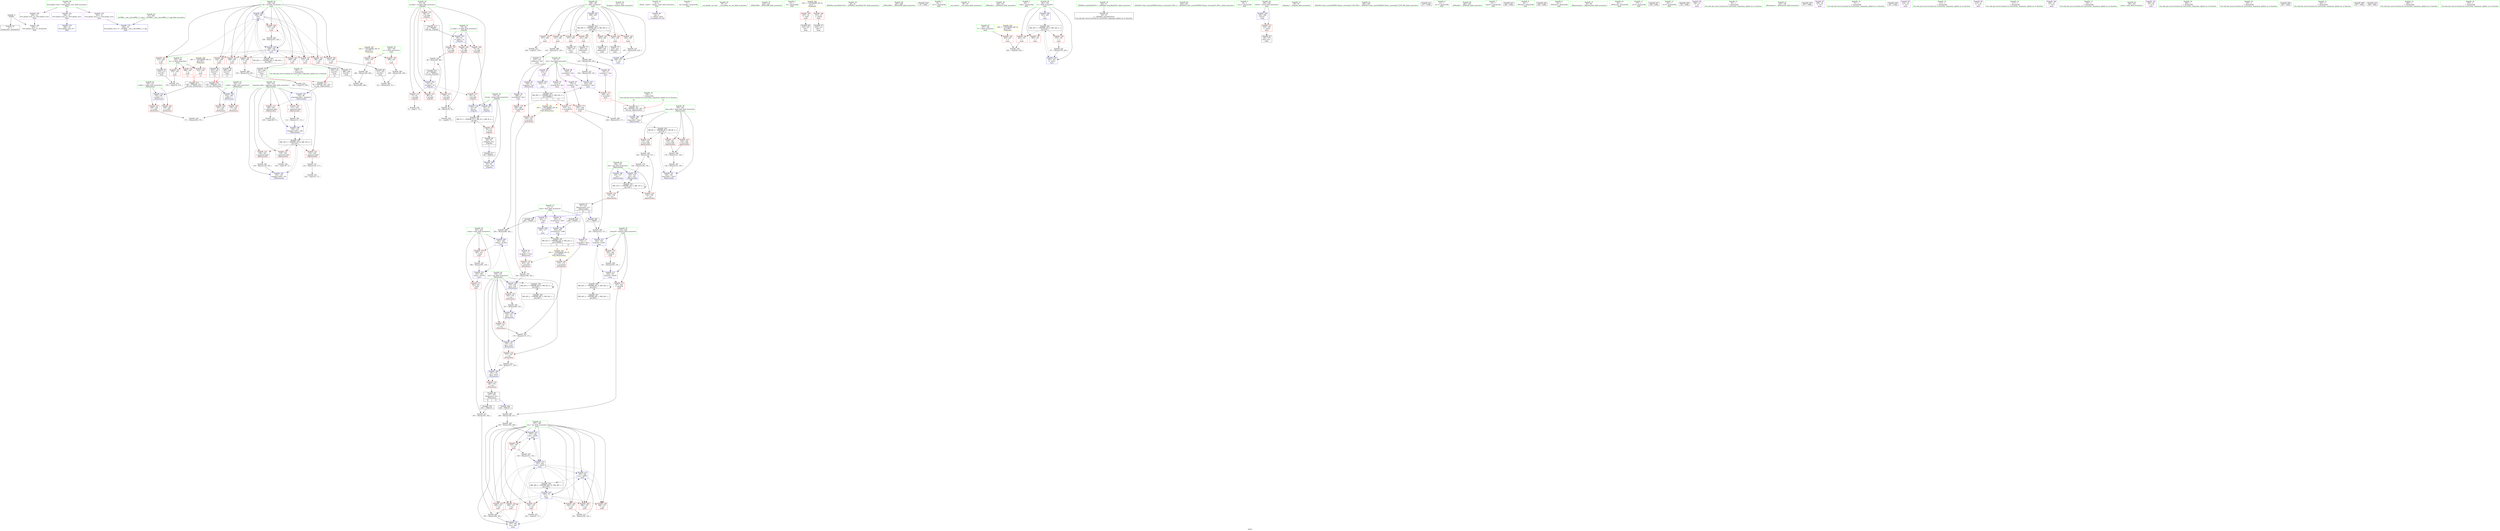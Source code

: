 digraph "SVFG" {
	label="SVFG";

	Node0x564708b3e660 [shape=record,color=grey,label="{NodeID: 0\nNullPtr}"];
	Node0x564708b3e660 -> Node0x564708b61e60[style=solid];
	Node0x564708b3e660 -> Node0x564708b68e10[style=solid];
	Node0x564708b63a60 [shape=record,color=blue,label="{NodeID: 194\n152\<--149\nr.addr\<--r\n_Z6choosexx\n}"];
	Node0x564708b63a60 -> Node0x564708b66370[style=dashed];
	Node0x564708b63a60 -> Node0x564708b66440[style=dashed];
	Node0x564708b60c80 [shape=record,color=red,label="{NodeID: 111\n71\<--67\n\<--n2.addr\n_Z3gcdxx\n}"];
	Node0x564708b60c80 -> Node0x564708b74800[style=solid];
	Node0x564708b5edd0 [shape=record,color=green,label="{NodeID: 28\n31\<--35\nllvm.global_ctors\<--llvm.global_ctors_field_insensitive\nGlob }"];
	Node0x564708b5edd0 -> Node0x564708b604a0[style=solid];
	Node0x564708b5edd0 -> Node0x564708b605a0[style=solid];
	Node0x564708b5edd0 -> Node0x564708b606a0[style=solid];
	Node0x564708b72280 [shape=record,color=grey,label="{NodeID: 305\n312 = Binary(309, 311, )\n}"];
	Node0x564708b66c60 [shape=record,color=red,label="{NodeID: 139\n227\<--189\n\<--i\nmain\n}"];
	Node0x564708b66c60 -> Node0x564708b74980[style=solid];
	Node0x564708b61660 [shape=record,color=green,label="{NodeID: 56\n211\<--212\nfreopen\<--freopen_field_insensitive\n}"];
	Node0x564708b9c270 [shape=record,color=black,label="{NodeID: 416\n149 = PHI(300, 325, )\n1st arg _Z6choosexx }"];
	Node0x564708b9c270 -> Node0x564708b63a60[style=solid];
	Node0x564708b74c80 [shape=record,color=grey,label="{NodeID: 333\n276 = cmp(274, 275, )\n}"];
	Node0x564708b68320 [shape=record,color=red,label="{NodeID: 167\n315\<--199\n\<--i16\nmain\n}"];
	Node0x564708b68320 -> Node0x564708b62c90[style=solid];
	Node0x564708b62f00 [shape=record,color=purple,label="{NodeID: 84\n42\<--4\n\<--_ZStL8__ioinit\n__cxx_global_var_init\n}"];
	Node0x564708b3e980 [shape=record,color=green,label="{NodeID: 1\n7\<--1\n__dso_handle\<--dummyObj\nGlob }"];
	Node0x564708b63b30 [shape=record,color=blue,label="{NodeID: 195\n154\<--164\nans\<--mul\n_Z6choosexx\n}"];
	Node0x564708b63b30 -> Node0x564708b66510[style=dashed];
	Node0x564708b63b30 -> Node0x564708b63c00[style=dashed];
	Node0x564708b60d50 [shape=record,color=red,label="{NodeID: 112\n79\<--67\n\<--n2.addr\n_Z3gcdxx\n}"];
	Node0x564708b60d50 -> Node0x564708b73480[style=solid];
	Node0x564708b5eed0 [shape=record,color=green,label="{NodeID: 29\n36\<--37\n__cxx_global_var_init\<--__cxx_global_var_init_field_insensitive\n}"];
	Node0x564708b72400 [shape=record,color=grey,label="{NodeID: 306\n135 = Binary(133, 134, )\n}"];
	Node0x564708b72400 -> Node0x564708b72580[style=solid];
	Node0x564708b66d30 [shape=record,color=red,label="{NodeID: 140\n231\<--189\n\<--i\nmain\n}"];
	Node0x564708b66d30 -> Node0x564708b70900[style=solid];
	Node0x564708b61760 [shape=record,color=green,label="{NodeID: 57\n218\<--219\n_ZNSirsERi\<--_ZNSirsERi_field_insensitive\n}"];
	Node0x564708b9c6c0 [shape=record,color=black,label="{NodeID: 417\n90 = PHI(60, )\n}"];
	Node0x564708b9c6c0 -> Node0x564708b69250[style=solid];
	Node0x564708b683f0 [shape=record,color=red,label="{NodeID: 168\n324\<--199\n\<--i16\nmain\n}"];
	Node0x564708b683f0 -> Node0x564708b62d60[style=solid];
	Node0x564708b62fd0 [shape=record,color=purple,label="{NodeID: 85\n159\<--8\narrayidx\<--fact\n_Z6choosexx\n}"];
	Node0x564708b62fd0 -> Node0x564708b66850[style=solid];
	Node0x564708b5daf0 [shape=record,color=green,label="{NodeID: 2\n14\<--1\n.str\<--dummyObj\nGlob }"];
	Node0x564708b87d10 [shape=record,color=yellow,style=double,label="{NodeID: 362\n24V_1 = ENCHI(MR_24V_0)\npts\{1 \}\nFun[main]}"];
	Node0x564708b87d10 -> Node0x564708b607a0[style=dashed];
	Node0x564708b87d10 -> Node0x564708b60870[style=dashed];
	Node0x564708b63c00 [shape=record,color=blue,label="{NodeID: 196\n154\<--167\nans\<--rem\n_Z6choosexx\n}"];
	Node0x564708b63c00 -> Node0x564708b665e0[style=dashed];
	Node0x564708b63c00 -> Node0x564708b63cd0[style=dashed];
	Node0x564708b60e20 [shape=record,color=red,label="{NodeID: 113\n83\<--67\n\<--n2.addr\n_Z3gcdxx\n}"];
	Node0x564708b60e20 -> Node0x564708b69180[style=solid];
	Node0x564708b5efd0 [shape=record,color=green,label="{NodeID: 30\n40\<--41\n_ZNSt8ios_base4InitC1Ev\<--_ZNSt8ios_base4InitC1Ev_field_insensitive\n}"];
	Node0x564708b72580 [shape=record,color=grey,label="{NodeID: 307\n136 = Binary(135, 130, )\n}"];
	Node0x564708b72580 -> Node0x564708b69730[style=solid];
	Node0x564708b66e00 [shape=record,color=red,label="{NodeID: 141\n237\<--189\n\<--i\nmain\n}"];
	Node0x564708b66e00 -> Node0x564708b62540[style=solid];
	Node0x564708b61860 [shape=record,color=green,label="{NodeID: 58\n267\<--268\n_ZNSirsERx\<--_ZNSirsERx_field_insensitive\n}"];
	Node0x564708b9ca00 [shape=record,color=black,label="{NodeID: 418\n43 = PHI()\n}"];
	Node0x564708b684c0 [shape=record,color=red,label="{NodeID: 169\n337\<--199\n\<--i16\nmain\n}"];
	Node0x564708b684c0 -> Node0x564708b71080[style=solid];
	Node0x564708b630a0 [shape=record,color=purple,label="{NodeID: 86\n222\<--8\n\<--fact\nmain\n}"];
	Node0x564708b630a0 -> Node0x564708b64010[style=solid];
	Node0x564708b53ff0 [shape=record,color=green,label="{NodeID: 3\n16\<--1\n.str.1\<--dummyObj\nGlob }"];
	Node0x564708b63cd0 [shape=record,color=blue,label="{NodeID: 197\n154\<--175\nans\<--mul3\n_Z6choosexx\n}"];
	Node0x564708b63cd0 -> Node0x564708b666b0[style=dashed];
	Node0x564708b63cd0 -> Node0x564708b63da0[style=dashed];
	Node0x564708b60ef0 [shape=record,color=red,label="{NodeID: 114\n86\<--67\n\<--n2.addr\n_Z3gcdxx\n|{<s0>3}}"];
	Node0x564708b60ef0:s0 -> Node0x564708b9bf00[style=solid,color=red];
	Node0x564708b5f0d0 [shape=record,color=green,label="{NodeID: 31\n46\<--47\n__cxa_atexit\<--__cxa_atexit_field_insensitive\n}"];
	Node0x564708b72700 [shape=record,color=grey,label="{NodeID: 308\n309 = Binary(140, 308, )\n}"];
	Node0x564708b72700 -> Node0x564708b72280[style=solid];
	Node0x564708b66ed0 [shape=record,color=red,label="{NodeID: 142\n241\<--189\n\<--i\nmain\n}"];
	Node0x564708b66ed0 -> Node0x564708b62610[style=solid];
	Node0x564708b61960 [shape=record,color=green,label="{NodeID: 59\n350\<--351\n_ZNSolsEx\<--_ZNSolsEx_field_insensitive\n}"];
	Node0x564708b9cad0 [shape=record,color=black,label="{NodeID: 419\n301 = PHI(147, )\n}"];
	Node0x564708b9cad0 -> Node0x564708b72d00[style=solid];
	Node0x564708b68590 [shape=record,color=red,label="{NodeID: 170\n295\<--201\n\<--temp\nmain\n}"];
	Node0x564708b68590 -> Node0x564708b71c80[style=solid];
	Node0x564708b63170 [shape=record,color=purple,label="{NodeID: 87\n234\<--8\narrayidx\<--fact\nmain\n}"];
	Node0x564708b63170 -> Node0x564708b688d0[style=solid];
	Node0x564708b54080 [shape=record,color=green,label="{NodeID: 4\n18\<--1\nstdin\<--dummyObj\nGlob }"];
	Node0x564708b87f00 [shape=record,color=yellow,style=double,label="{NodeID: 364\n28V_1 = ENCHI(MR_28V_0)\npts\{188 \}\nFun[main]}"];
	Node0x564708b87f00 -> Node0x564708b66b90[style=dashed];
	Node0x564708b63da0 [shape=record,color=blue,label="{NodeID: 198\n154\<--178\nans\<--rem4\n_Z6choosexx\n}"];
	Node0x564708b63da0 -> Node0x564708b66780[style=dashed];
	Node0x564708b658e0 [shape=record,color=red,label="{NodeID: 115\n88\<--67\n\<--n2.addr\n_Z3gcdxx\n}"];
	Node0x564708b658e0 -> Node0x564708b73c00[style=solid];
	Node0x564708b5f1d0 [shape=record,color=green,label="{NodeID: 32\n45\<--51\n_ZNSt8ios_base4InitD1Ev\<--_ZNSt8ios_base4InitD1Ev_field_insensitive\n}"];
	Node0x564708b5f1d0 -> Node0x564708b61f60[style=solid];
	Node0x564708b72880 [shape=record,color=grey,label="{NodeID: 309\n128 = Binary(126, 127, )\n}"];
	Node0x564708b72880 -> Node0x564708b72a00[style=solid];
	Node0x564708b66fa0 [shape=record,color=red,label="{NodeID: 143\n245\<--189\n\<--i\nmain\n}"];
	Node0x564708b66fa0 -> Node0x564708b626e0[style=solid];
	Node0x564708b61a60 [shape=record,color=green,label="{NodeID: 60\n354\<--355\n_ZStlsISt11char_traitsIcEERSt13basic_ostreamIcT_ES5_c\<--_ZStlsISt11char_traitsIcEERSt13basic_ostreamIcT_ES5_c_field_insensitive\n}"];
	Node0x564708b9cc40 [shape=record,color=black,label="{NodeID: 420\n317 = PHI(97, )\n}"];
	Node0x564708b9cc40 -> Node0x564708b71b00[style=solid];
	Node0x564708b68660 [shape=record,color=red,label="{NodeID: 171\n302\<--201\n\<--temp\nmain\n}"];
	Node0x564708b68660 -> Node0x564708b72d00[style=solid];
	Node0x564708b63240 [shape=record,color=purple,label="{NodeID: 88\n243\<--8\narrayidx5\<--fact\nmain\n}"];
	Node0x564708b63240 -> Node0x564708b641b0[style=solid];
	Node0x564708b55060 [shape=record,color=green,label="{NodeID: 5\n19\<--1\n.str.2\<--dummyObj\nGlob }"];
	Node0x564708b63e70 [shape=record,color=blue,label="{NodeID: 199\n185\<--206\nretval\<--\nmain\n}"];
	Node0x564708b63e70 -> Node0x564708b66ac0[style=dashed];
	Node0x564708b659b0 [shape=record,color=red,label="{NodeID: 116\n127\<--100\n\<--base.addr\n_Z6powmodxx\n}"];
	Node0x564708b659b0 -> Node0x564708b72880[style=solid];
	Node0x564708b5f2d0 [shape=record,color=green,label="{NodeID: 33\n58\<--59\n_Z3gcdxx\<--_Z3gcdxx_field_insensitive\n}"];
	Node0x564708b72a00 [shape=record,color=grey,label="{NodeID: 310\n129 = Binary(128, 130, )\n}"];
	Node0x564708b72a00 -> Node0x564708b69660[style=solid];
	Node0x564708b67070 [shape=record,color=red,label="{NodeID: 144\n251\<--189\n\<--i\nmain\n}"];
	Node0x564708b67070 -> Node0x564708b627b0[style=solid];
	Node0x564708b61b60 [shape=record,color=green,label="{NodeID: 61\n358\<--359\n_ZStlsISt11char_traitsIcEERSt13basic_ostreamIcT_ES5_PKc\<--_ZStlsISt11char_traitsIcEERSt13basic_ostreamIcT_ES5_PKc_field_insensitive\n}"];
	Node0x564708b9cd80 [shape=record,color=black,label="{NodeID: 421\n217 = PHI()\n}"];
	Node0x564708b68730 [shape=record,color=red,label="{NodeID: 172\n320\<--203\n\<--temp34\nmain\n}"];
	Node0x564708b68730 -> Node0x564708b71980[style=solid];
	Node0x564708b63310 [shape=record,color=purple,label="{NodeID: 89\n247\<--8\narrayidx7\<--fact\nmain\n}"];
	Node0x564708b63310 -> Node0x564708b689a0[style=solid];
	Node0x564708b550f0 [shape=record,color=green,label="{NodeID: 6\n21\<--1\n.str.3\<--dummyObj\nGlob }"];
	Node0x564708b63f40 [shape=record,color=blue,label="{NodeID: 200\n220\<--117\n\<--\nmain\n}"];
	Node0x564708b63f40 -> Node0x564708b86360[style=dashed];
	Node0x564708b65a80 [shape=record,color=red,label="{NodeID: 117\n133\<--100\n\<--base.addr\n_Z6powmodxx\n}"];
	Node0x564708b65a80 -> Node0x564708b72400[style=solid];
	Node0x564708b5f3d0 [shape=record,color=green,label="{NodeID: 34\n63\<--64\nretval\<--retval_field_insensitive\n_Z3gcdxx\n}"];
	Node0x564708b5f3d0 -> Node0x564708b60940[style=solid];
	Node0x564708b5f3d0 -> Node0x564708b690b0[style=solid];
	Node0x564708b5f3d0 -> Node0x564708b69180[style=solid];
	Node0x564708b5f3d0 -> Node0x564708b69250[style=solid];
	Node0x564708b72b80 [shape=record,color=grey,label="{NodeID: 311\n123 = Binary(122, 117, )\n}"];
	Node0x564708b72b80 -> Node0x564708b74380[style=solid];
	Node0x564708b67140 [shape=record,color=red,label="{NodeID: 145\n256\<--189\n\<--i\nmain\n}"];
	Node0x564708b67140 -> Node0x564708b73180[style=solid];
	Node0x564708b61c60 [shape=record,color=green,label="{NodeID: 62\n362\<--363\n_ZNSolsEi\<--_ZNSolsEi_field_insensitive\n}"];
	Node0x564708b9ce50 [shape=record,color=black,label="{NodeID: 422\n249 = PHI(97, )\n}"];
	Node0x564708b9ce50 -> Node0x564708b64280[style=solid];
	Node0x564708b81460 [shape=record,color=black,label="{NodeID: 339\nMR_42V_3 = PHI(MR_42V_6, MR_42V_2, )\npts\{202 \}\n}"];
	Node0x564708b81460 -> Node0x564708b64690[style=dashed];
	Node0x564708b81460 -> Node0x564708b81460[style=dashed];
	Node0x564708b81460 -> Node0x564708b83b60[style=dashed];
	Node0x564708b68800 [shape=record,color=red,label="{NodeID: 173\n327\<--203\n\<--temp34\nmain\n}"];
	Node0x564708b68800 -> Node0x564708b71380[style=solid];
	Node0x564708b633e0 [shape=record,color=purple,label="{NodeID: 90\n288\<--8\narrayidx26\<--fact\nmain\n}"];
	Node0x564708b633e0 -> Node0x564708b68a70[style=solid];
	Node0x564708b55180 [shape=record,color=green,label="{NodeID: 7\n23\<--1\nstdout\<--dummyObj\nGlob }"];
	Node0x564708b881a0 [shape=record,color=yellow,style=double,label="{NodeID: 367\n34V_1 = ENCHI(MR_34V_0)\npts\{194 \}\nFun[main]}"];
	Node0x564708b881a0 -> Node0x564708b67480[style=dashed];
	Node0x564708b881a0 -> Node0x564708b67550[style=dashed];
	Node0x564708b64010 [shape=record,color=blue,label="{NodeID: 201\n222\<--117\n\<--\nmain\n}"];
	Node0x564708b64010 -> Node0x564708b85e60[style=dashed];
	Node0x564708b65b50 [shape=record,color=red,label="{NodeID: 118\n134\<--100\n\<--base.addr\n_Z6powmodxx\n}"];
	Node0x564708b65b50 -> Node0x564708b72400[style=solid];
	Node0x564708b5f4a0 [shape=record,color=green,label="{NodeID: 35\n65\<--66\nn1.addr\<--n1.addr_field_insensitive\n_Z3gcdxx\n}"];
	Node0x564708b5f4a0 -> Node0x564708b60a10[style=solid];
	Node0x564708b5f4a0 -> Node0x564708b60ae0[style=solid];
	Node0x564708b5f4a0 -> Node0x564708b60bb0[style=solid];
	Node0x564708b5f4a0 -> Node0x564708b68f10[style=solid];
	Node0x564708b72d00 [shape=record,color=grey,label="{NodeID: 312\n303 = Binary(301, 302, )\n}"];
	Node0x564708b72d00 -> Node0x564708b72100[style=solid];
	Node0x564708b67210 [shape=record,color=red,label="{NodeID: 146\n262\<--191\n\<--t\nmain\n}"];
	Node0x564708b67210 -> Node0x564708b74500[style=solid];
	Node0x564708b61d60 [shape=record,color=green,label="{NodeID: 63\n33\<--398\n_GLOBAL__sub_I_deva2802_2_1.cpp\<--_GLOBAL__sub_I_deva2802_2_1.cpp_field_insensitive\n}"];
	Node0x564708b61d60 -> Node0x564708b68d10[style=solid];
	Node0x564708b9cfc0 [shape=record,color=black,label="{NodeID: 423\n266 = PHI()\n}"];
	Node0x564708b81960 [shape=record,color=black,label="{NodeID: 340\nMR_44V_3 = PHI(MR_44V_4, MR_44V_2, )\npts\{204 \}\n}"];
	Node0x564708b81960 -> Node0x564708b6b850[style=dashed];
	Node0x564708b81960 -> Node0x564708b81960[style=dashed];
	Node0x564708b81960 -> Node0x564708b84060[style=dashed];
	Node0x564708b688d0 [shape=record,color=red,label="{NodeID: 174\n235\<--234\n\<--arrayidx\nmain\n}"];
	Node0x564708b688d0 -> Node0x564708b70c00[style=solid];
	Node0x564708b634b0 [shape=record,color=purple,label="{NodeID: 91\n313\<--8\narrayidx38\<--fact\nmain\n}"];
	Node0x564708b634b0 -> Node0x564708b68b40[style=solid];
	Node0x564708b55210 [shape=record,color=green,label="{NodeID: 8\n24\<--1\n_ZSt3cin\<--dummyObj\nGlob }"];
	Node0x564708b88280 [shape=record,color=yellow,style=double,label="{NodeID: 368\n36V_1 = ENCHI(MR_36V_0)\npts\{196 \}\nFun[main]}"];
	Node0x564708b88280 -> Node0x564708b67620[style=dashed];
	Node0x564708b88280 -> Node0x564708b676f0[style=dashed];
	Node0x564708b88280 -> Node0x564708b677c0[style=dashed];
	Node0x564708b640e0 [shape=record,color=blue,label="{NodeID: 202\n189\<--225\ni\<--\nmain\n}"];
	Node0x564708b640e0 -> Node0x564708b85960[style=dashed];
	Node0x564708b65c20 [shape=record,color=red,label="{NodeID: 119\n108\<--102\n\<--exponent.addr\n_Z6powmodxx\n}"];
	Node0x564708b65c20 -> Node0x564708b74b00[style=solid];
	Node0x564708b5f570 [shape=record,color=green,label="{NodeID: 36\n67\<--68\nn2.addr\<--n2.addr_field_insensitive\n_Z3gcdxx\n}"];
	Node0x564708b5f570 -> Node0x564708b60c80[style=solid];
	Node0x564708b5f570 -> Node0x564708b60d50[style=solid];
	Node0x564708b5f570 -> Node0x564708b60e20[style=solid];
	Node0x564708b5f570 -> Node0x564708b60ef0[style=solid];
	Node0x564708b5f570 -> Node0x564708b658e0[style=solid];
	Node0x564708b5f570 -> Node0x564708b68fe0[style=solid];
	Node0x564708b72e80 [shape=record,color=grey,label="{NodeID: 313\n345 = Binary(344, 130, )\n}"];
	Node0x564708b72e80 -> Node0x564708b6bc60[style=solid];
	Node0x564708b672e0 [shape=record,color=red,label="{NodeID: 147\n360\<--191\n\<--t\nmain\n}"];
	Node0x564708b61e60 [shape=record,color=black,label="{NodeID: 64\n2\<--3\ndummyVal\<--dummyVal\n}"];
	Node0x564708b9d090 [shape=record,color=black,label="{NodeID: 424\n269 = PHI()\n}"];
	Node0x564708b81e60 [shape=record,color=black,label="{NodeID: 341\nMR_2V_3 = PHI(MR_2V_5, MR_2V_2, MR_2V_4, )\npts\{64 \}\n}"];
	Node0x564708b81e60 -> Node0x564708b60940[style=dashed];
	Node0x564708b689a0 [shape=record,color=red,label="{NodeID: 175\n248\<--247\n\<--arrayidx7\nmain\n|{<s0>7}}"];
	Node0x564708b689a0:s0 -> Node0x564708b9ba20[style=solid,color=red];
	Node0x564708b63580 [shape=record,color=purple,label="{NodeID: 92\n162\<--11\narrayidx1\<--ifact\n_Z6choosexx\n}"];
	Node0x564708b63580 -> Node0x564708b66920[style=solid];
	Node0x564708b54200 [shape=record,color=green,label="{NodeID: 9\n25\<--1\n_ZSt4cerr\<--dummyObj\nGlob }"];
	Node0x564708b641b0 [shape=record,color=blue,label="{NodeID: 203\n243\<--240\narrayidx5\<--rem\nmain\n}"];
	Node0x564708b641b0 -> Node0x564708b689a0[style=dashed];
	Node0x564708b641b0 -> Node0x564708b85e60[style=dashed];
	Node0x564708b65cf0 [shape=record,color=red,label="{NodeID: 120\n111\<--102\n\<--exponent.addr\n_Z6powmodxx\n}"];
	Node0x564708b65cf0 -> Node0x564708b71e00[style=solid];
	Node0x564708b5f640 [shape=record,color=green,label="{NodeID: 37\n95\<--96\n_Z6powmodxx\<--_Z6powmodxx_field_insensitive\n}"];
	Node0x564708b73000 [shape=record,color=grey,label="{NodeID: 314\n178 = Binary(177, 130, )\n}"];
	Node0x564708b73000 -> Node0x564708b63da0[style=solid];
	Node0x564708b673b0 [shape=record,color=red,label="{NodeID: 148\n370\<--191\n\<--t\nmain\n}"];
	Node0x564708b673b0 -> Node0x564708b73a80[style=solid];
	Node0x564708b61f60 [shape=record,color=black,label="{NodeID: 65\n44\<--45\n\<--_ZNSt8ios_base4InitD1Ev\nCan only get source location for instruction, argument, global var or function.}"];
	Node0x564708b9d160 [shape=record,color=black,label="{NodeID: 425\n292 = PHI(97, )\n}"];
	Node0x564708b9d160 -> Node0x564708b71800[style=solid];
	Node0x564708b68a70 [shape=record,color=red,label="{NodeID: 176\n289\<--288\n\<--arrayidx26\nmain\n}"];
	Node0x564708b68a70 -> Node0x564708b71800[style=solid];
	Node0x564708b63650 [shape=record,color=purple,label="{NodeID: 93\n172\<--11\narrayidx2\<--ifact\n_Z6choosexx\n}"];
	Node0x564708b63650 -> Node0x564708b669f0[style=solid];
	Node0x564708b54290 [shape=record,color=green,label="{NodeID: 10\n26\<--1\n_ZSt4cout\<--dummyObj\nGlob }"];
	Node0x564708b64280 [shape=record,color=blue,label="{NodeID: 204\n253\<--249\narrayidx10\<--call8\nmain\n}"];
	Node0x564708b64280 -> Node0x564708b86360[style=dashed];
	Node0x564708b65dc0 [shape=record,color=red,label="{NodeID: 121\n119\<--102\n\<--exponent.addr\n_Z6powmodxx\n}"];
	Node0x564708b65dc0 -> Node0x564708b74200[style=solid];
	Node0x564708b5f740 [shape=record,color=green,label="{NodeID: 38\n100\<--101\nbase.addr\<--base.addr_field_insensitive\n_Z6powmodxx\n}"];
	Node0x564708b5f740 -> Node0x564708b659b0[style=solid];
	Node0x564708b5f740 -> Node0x564708b65a80[style=solid];
	Node0x564708b5f740 -> Node0x564708b65b50[style=solid];
	Node0x564708b5f740 -> Node0x564708b69320[style=solid];
	Node0x564708b5f740 -> Node0x564708b69730[style=solid];
	Node0x564708b73180 [shape=record,color=grey,label="{NodeID: 315\n257 = Binary(256, 225, )\n}"];
	Node0x564708b73180 -> Node0x564708b64350[style=solid];
	Node0x564708b67480 [shape=record,color=red,label="{NodeID: 149\n283\<--193\n\<--n\nmain\n}"];
	Node0x564708b67480 -> Node0x564708b70d80[style=solid];
	Node0x564708b62060 [shape=record,color=black,label="{NodeID: 66\n60\<--93\n_Z3gcdxx_ret\<--\n_Z3gcdxx\n|{<s0>3}}"];
	Node0x564708b62060:s0 -> Node0x564708b9c6c0[style=solid,color=blue];
	Node0x564708b9d300 [shape=record,color=black,label="{NodeID: 426\n326 = PHI(147, )\n}"];
	Node0x564708b9d300 -> Node0x564708b71380[style=solid];
	Node0x564708b82860 [shape=record,color=black,label="{NodeID: 343\nMR_32V_3 = PHI(MR_32V_4, MR_32V_2, )\npts\{192 \}\n}"];
	Node0x564708b82860 -> Node0x564708b67210[style=dashed];
	Node0x564708b82860 -> Node0x564708b672e0[style=dashed];
	Node0x564708b82860 -> Node0x564708b673b0[style=dashed];
	Node0x564708b82860 -> Node0x564708b6bd30[style=dashed];
	Node0x564708b68b40 [shape=record,color=red,label="{NodeID: 177\n314\<--313\n\<--arrayidx38\nmain\n}"];
	Node0x564708b68b40 -> Node0x564708b71b00[style=solid];
	Node0x564708b63720 [shape=record,color=purple,label="{NodeID: 94\n220\<--11\n\<--ifact\nmain\n}"];
	Node0x564708b63720 -> Node0x564708b63f40[style=solid];
	Node0x564708b54320 [shape=record,color=green,label="{NodeID: 11\n27\<--1\n.str.4\<--dummyObj\nGlob }"];
	Node0x564708b70900 [shape=record,color=grey,label="{NodeID: 288\n232 = Binary(231, 225, )\n}"];
	Node0x564708b70900 -> Node0x564708b62470[style=solid];
	Node0x564708b64350 [shape=record,color=blue,label="{NodeID: 205\n189\<--257\ni\<--inc\nmain\n}"];
	Node0x564708b64350 -> Node0x564708b85960[style=dashed];
	Node0x564708b65e90 [shape=record,color=red,label="{NodeID: 122\n122\<--102\n\<--exponent.addr\n_Z6powmodxx\n}"];
	Node0x564708b65e90 -> Node0x564708b72b80[style=solid];
	Node0x564708b5f810 [shape=record,color=green,label="{NodeID: 39\n102\<--103\nexponent.addr\<--exponent.addr_field_insensitive\n_Z6powmodxx\n}"];
	Node0x564708b5f810 -> Node0x564708b65c20[style=solid];
	Node0x564708b5f810 -> Node0x564708b65cf0[style=solid];
	Node0x564708b5f810 -> Node0x564708b65dc0[style=solid];
	Node0x564708b5f810 -> Node0x564708b65e90[style=solid];
	Node0x564708b5f810 -> Node0x564708b65f60[style=solid];
	Node0x564708b5f810 -> Node0x564708b693f0[style=solid];
	Node0x564708b5f810 -> Node0x564708b694c0[style=solid];
	Node0x564708b5f810 -> Node0x564708b638c0[style=solid];
	Node0x564708b73300 [shape=record,color=grey,label="{NodeID: 316\n175 = Binary(174, 173, )\n}"];
	Node0x564708b73300 -> Node0x564708b63cd0[style=solid];
	Node0x564708b67550 [shape=record,color=red,label="{NodeID: 150\n308\<--193\n\<--n\nmain\n}"];
	Node0x564708b67550 -> Node0x564708b72700[style=solid];
	Node0x564708b62130 [shape=record,color=black,label="{NodeID: 67\n97\<--143\n_Z6powmodxx_ret\<--\n_Z6powmodxx\n|{<s0>7|<s1>10|<s2>12}}"];
	Node0x564708b62130:s0 -> Node0x564708b9ce50[style=solid,color=blue];
	Node0x564708b62130:s1 -> Node0x564708b9d160[style=solid,color=blue];
	Node0x564708b62130:s2 -> Node0x564708b9cc40[style=solid,color=blue];
	Node0x564708b9d440 [shape=record,color=black,label="{NodeID: 427\n349 = PHI()\n}"];
	Node0x564708b83570 [shape=record,color=black,label="{NodeID: 344\nMR_38V_2 = PHI(MR_38V_10, MR_38V_1, )\npts\{198 \}\n}"];
	Node0x564708b83570 -> Node0x564708b644f0[style=dashed];
	Node0x564708b68c10 [shape=record,color=blue,label="{NodeID: 178\n402\<--32\nllvm.global_ctors_0\<--\nGlob }"];
	Node0x564708b637f0 [shape=record,color=purple,label="{NodeID: 95\n253\<--11\narrayidx10\<--ifact\nmain\n}"];
	Node0x564708b637f0 -> Node0x564708b64280[style=solid];
	Node0x564708b543b0 [shape=record,color=green,label="{NodeID: 12\n29\<--1\n.str.5\<--dummyObj\nGlob }"];
	Node0x564708b70a80 [shape=record,color=grey,label="{NodeID: 289\n279 = Binary(278, 280, )\n}"];
	Node0x564708b70a80 -> Node0x564708b73f00[style=solid];
	Node0x564708b64420 [shape=record,color=blue,label="{NodeID: 206\n191\<--225\nt\<--\nmain\n}"];
	Node0x564708b64420 -> Node0x564708b82860[style=dashed];
	Node0x564708b65f60 [shape=record,color=red,label="{NodeID: 123\n138\<--102\n\<--exponent.addr\n_Z6powmodxx\n}"];
	Node0x564708b65f60 -> Node0x564708b71f80[style=solid];
	Node0x564708b5f8e0 [shape=record,color=green,label="{NodeID: 40\n104\<--105\nans\<--ans_field_insensitive\n_Z6powmodxx\n}"];
	Node0x564708b5f8e0 -> Node0x564708b66030[style=solid];
	Node0x564708b5f8e0 -> Node0x564708b66100[style=solid];
	Node0x564708b5f8e0 -> Node0x564708b69590[style=solid];
	Node0x564708b5f8e0 -> Node0x564708b69660[style=solid];
	Node0x564708b73480 [shape=record,color=grey,label="{NodeID: 317\n80 = Binary(78, 79, )\n}"];
	Node0x564708b73480 -> Node0x564708b74680[style=solid];
	Node0x564708b67620 [shape=record,color=red,label="{NodeID: 151\n275\<--195\n\<--m\nmain\n}"];
	Node0x564708b67620 -> Node0x564708b74c80[style=solid];
	Node0x564708b62200 [shape=record,color=black,label="{NodeID: 68\n147\<--180\n_Z6choosexx_ret\<--\n_Z6choosexx\n|{<s0>11|<s1>13}}"];
	Node0x564708b62200:s0 -> Node0x564708b9cad0[style=solid,color=blue];
	Node0x564708b62200:s1 -> Node0x564708b9d300[style=solid,color=blue];
	Node0x564708b9d510 [shape=record,color=black,label="{NodeID: 428\n352 = PHI()\n}"];
	Node0x564708b83660 [shape=record,color=black,label="{NodeID: 345\nMR_40V_2 = PHI(MR_40V_4, MR_40V_1, )\npts\{200 \}\n}"];
	Node0x564708b83660 -> Node0x564708b645c0[style=dashed];
	Node0x564708b68d10 [shape=record,color=blue,label="{NodeID: 179\n403\<--33\nllvm.global_ctors_1\<--_GLOBAL__sub_I_deva2802_2_1.cpp\nGlob }"];
	Node0x564708b5ffc0 [shape=record,color=purple,label="{NodeID: 96\n208\<--14\n\<--.str\nmain\n}"];
	Node0x564708b5e3a0 [shape=record,color=green,label="{NodeID: 13\n32\<--1\n\<--dummyObj\nCan only get source location for instruction, argument, global var or function.}"];
	Node0x564708b70c00 [shape=record,color=grey,label="{NodeID: 290\n236 = Binary(235, 117, )\n}"];
	Node0x564708b70c00 -> Node0x564708b71200[style=solid];
	Node0x564708b644f0 [shape=record,color=blue,label="{NodeID: 207\n197\<--73\nans\<--\nmain\n}"];
	Node0x564708b644f0 -> Node0x564708b67890[style=dashed];
	Node0x564708b644f0 -> Node0x564708b67960[style=dashed];
	Node0x564708b644f0 -> Node0x564708b67b00[style=dashed];
	Node0x564708b644f0 -> Node0x564708b67bd0[style=dashed];
	Node0x564708b644f0 -> Node0x564708b67ca0[style=dashed];
	Node0x564708b644f0 -> Node0x564708b67d70[style=dashed];
	Node0x564708b644f0 -> Node0x564708b64830[style=dashed];
	Node0x564708b644f0 -> Node0x564708b6b9f0[style=dashed];
	Node0x564708b644f0 -> Node0x564708b6bc60[style=dashed];
	Node0x564708b644f0 -> Node0x564708b83570[style=dashed];
	Node0x564708b66030 [shape=record,color=red,label="{NodeID: 124\n126\<--104\n\<--ans\n_Z6powmodxx\n}"];
	Node0x564708b66030 -> Node0x564708b72880[style=solid];
	Node0x564708b5f9b0 [shape=record,color=green,label="{NodeID: 41\n145\<--146\n_Z6choosexx\<--_Z6choosexx_field_insensitive\n}"];
	Node0x564708b73600 [shape=record,color=grey,label="{NodeID: 318\n171 = Binary(169, 170, )\n}"];
	Node0x564708b676f0 [shape=record,color=red,label="{NodeID: 152\n298\<--195\n\<--m\nmain\n|{<s0>11}}"];
	Node0x564708b676f0:s0 -> Node0x564708b9c120[style=solid,color=red];
	Node0x564708b622d0 [shape=record,color=black,label="{NodeID: 69\n210\<--207\ncall\<--\nmain\n}"];
	Node0x564708b9d5e0 [shape=record,color=black,label="{NodeID: 429\n357 = PHI()\n}"];
	Node0x564708b83b60 [shape=record,color=black,label="{NodeID: 346\nMR_42V_2 = PHI(MR_42V_3, MR_42V_1, )\npts\{202 \}\n}"];
	Node0x564708b83b60 -> Node0x564708b81460[style=dashed];
	Node0x564708b68e10 [shape=record,color=blue, style = dotted,label="{NodeID: 180\n404\<--3\nllvm.global_ctors_2\<--dummyVal\nGlob }"];
	Node0x564708b60090 [shape=record,color=purple,label="{NodeID: 97\n209\<--16\n\<--.str.1\nmain\n}"];
	Node0x564708b5e430 [shape=record,color=green,label="{NodeID: 14\n73\<--1\n\<--dummyObj\nCan only get source location for instruction, argument, global var or function.}"];
	Node0x564708b70d80 [shape=record,color=grey,label="{NodeID: 291\n284 = Binary(140, 283, )\n}"];
	Node0x564708b70d80 -> Node0x564708b71500[style=solid];
	Node0x564708b645c0 [shape=record,color=blue,label="{NodeID: 208\n199\<--206\ni16\<--\nmain\n}"];
	Node0x564708b645c0 -> Node0x564708b67e40[style=dashed];
	Node0x564708b645c0 -> Node0x564708b67f10[style=dashed];
	Node0x564708b645c0 -> Node0x564708b67fe0[style=dashed];
	Node0x564708b645c0 -> Node0x564708b680b0[style=dashed];
	Node0x564708b645c0 -> Node0x564708b68180[style=dashed];
	Node0x564708b645c0 -> Node0x564708b68250[style=dashed];
	Node0x564708b645c0 -> Node0x564708b68320[style=dashed];
	Node0x564708b645c0 -> Node0x564708b683f0[style=dashed];
	Node0x564708b645c0 -> Node0x564708b684c0[style=dashed];
	Node0x564708b645c0 -> Node0x564708b6bb90[style=dashed];
	Node0x564708b645c0 -> Node0x564708b83660[style=dashed];
	Node0x564708b66100 [shape=record,color=red,label="{NodeID: 125\n143\<--104\n\<--ans\n_Z6powmodxx\n}"];
	Node0x564708b66100 -> Node0x564708b62130[style=solid];
	Node0x564708b5fab0 [shape=record,color=green,label="{NodeID: 42\n150\<--151\nn.addr\<--n.addr_field_insensitive\n_Z6choosexx\n}"];
	Node0x564708b5fab0 -> Node0x564708b661d0[style=solid];
	Node0x564708b5fab0 -> Node0x564708b662a0[style=solid];
	Node0x564708b5fab0 -> Node0x564708b63990[style=solid];
	Node0x564708b73780 [shape=record,color=grey,label="{NodeID: 319\n164 = Binary(160, 163, )\n}"];
	Node0x564708b73780 -> Node0x564708b63b30[style=solid];
	Node0x564708b677c0 [shape=record,color=red,label="{NodeID: 153\n323\<--195\n\<--m\nmain\n|{<s0>13}}"];
	Node0x564708b677c0:s0 -> Node0x564708b9c120[style=solid,color=red];
	Node0x564708b623a0 [shape=record,color=black,label="{NodeID: 70\n216\<--213\ncall1\<--\nmain\n}"];
	Node0x564708b9d6b0 [shape=record,color=black,label="{NodeID: 430\n361 = PHI()\n}"];
	Node0x564708b84060 [shape=record,color=black,label="{NodeID: 347\nMR_44V_2 = PHI(MR_44V_3, MR_44V_1, )\npts\{204 \}\n}"];
	Node0x564708b84060 -> Node0x564708b81960[style=dashed];
	Node0x564708b68f10 [shape=record,color=blue,label="{NodeID: 181\n65\<--61\nn1.addr\<--n1\n_Z3gcdxx\n}"];
	Node0x564708b68f10 -> Node0x564708b60a10[style=dashed];
	Node0x564708b68f10 -> Node0x564708b60ae0[style=dashed];
	Node0x564708b68f10 -> Node0x564708b60bb0[style=dashed];
	Node0x564708b60160 [shape=record,color=purple,label="{NodeID: 98\n214\<--19\n\<--.str.2\nmain\n}"];
	Node0x564708b5e4c0 [shape=record,color=green,label="{NodeID: 15\n113\<--1\n\<--dummyObj\nCan only get source location for instruction, argument, global var or function.}"];
	Node0x564708b70f00 [shape=record,color=grey,label="{NodeID: 292\n330 = Binary(329, 328, )\n}"];
	Node0x564708b70f00 -> Node0x564708b6b9f0[style=solid];
	Node0x564708b64690 [shape=record,color=blue,label="{NodeID: 209\n201\<--293\ntemp\<--mul29\nmain\n}"];
	Node0x564708b64690 -> Node0x564708b68590[style=dashed];
	Node0x564708b64690 -> Node0x564708b64760[style=dashed];
	Node0x564708b661d0 [shape=record,color=red,label="{NodeID: 126\n158\<--150\n\<--n.addr\n_Z6choosexx\n}"];
	Node0x564708b5fb80 [shape=record,color=green,label="{NodeID: 43\n152\<--153\nr.addr\<--r.addr_field_insensitive\n_Z6choosexx\n}"];
	Node0x564708b5fb80 -> Node0x564708b66370[style=solid];
	Node0x564708b5fb80 -> Node0x564708b66440[style=solid];
	Node0x564708b5fb80 -> Node0x564708b63a60[style=solid];
	Node0x564708b73900 [shape=record,color=grey,label="{NodeID: 320\n167 = Binary(166, 130, )\n}"];
	Node0x564708b73900 -> Node0x564708b63c00[style=solid];
	Node0x564708b67890 [shape=record,color=red,label="{NodeID: 154\n304\<--197\n\<--ans\nmain\n}"];
	Node0x564708b67890 -> Node0x564708b72100[style=solid];
	Node0x564708b62470 [shape=record,color=black,label="{NodeID: 71\n233\<--232\nidxprom\<--sub\nmain\n}"];
	Node0x564708b68fe0 [shape=record,color=blue,label="{NodeID: 182\n67\<--62\nn2.addr\<--n2\n_Z3gcdxx\n}"];
	Node0x564708b68fe0 -> Node0x564708b60c80[style=dashed];
	Node0x564708b68fe0 -> Node0x564708b60d50[style=dashed];
	Node0x564708b68fe0 -> Node0x564708b60e20[style=dashed];
	Node0x564708b68fe0 -> Node0x564708b60ef0[style=dashed];
	Node0x564708b68fe0 -> Node0x564708b658e0[style=dashed];
	Node0x564708b60230 [shape=record,color=purple,label="{NodeID: 99\n215\<--21\n\<--.str.3\nmain\n}"];
	Node0x564708b5e550 [shape=record,color=green,label="{NodeID: 16\n117\<--1\n\<--dummyObj\nCan only get source location for instruction, argument, global var or function.}"];
	Node0x564708b71080 [shape=record,color=grey,label="{NodeID: 293\n338 = Binary(337, 225, )\n}"];
	Node0x564708b71080 -> Node0x564708b6bb90[style=solid];
	Node0x564708b64760 [shape=record,color=blue,label="{NodeID: 210\n201\<--296\ntemp\<--rem30\nmain\n}"];
	Node0x564708b64760 -> Node0x564708b68660[style=dashed];
	Node0x564708b64760 -> Node0x564708b81460[style=dashed];
	Node0x564708b662a0 [shape=record,color=red,label="{NodeID: 127\n169\<--150\n\<--n.addr\n_Z6choosexx\n}"];
	Node0x564708b662a0 -> Node0x564708b73600[style=solid];
	Node0x564708b5fc50 [shape=record,color=green,label="{NodeID: 44\n154\<--155\nans\<--ans_field_insensitive\n_Z6choosexx\n}"];
	Node0x564708b5fc50 -> Node0x564708b66510[style=solid];
	Node0x564708b5fc50 -> Node0x564708b665e0[style=solid];
	Node0x564708b5fc50 -> Node0x564708b666b0[style=solid];
	Node0x564708b5fc50 -> Node0x564708b66780[style=solid];
	Node0x564708b5fc50 -> Node0x564708b63b30[style=solid];
	Node0x564708b5fc50 -> Node0x564708b63c00[style=solid];
	Node0x564708b5fc50 -> Node0x564708b63cd0[style=solid];
	Node0x564708b5fc50 -> Node0x564708b63da0[style=solid];
	Node0x564708b73a80 [shape=record,color=grey,label="{NodeID: 321\n371 = Binary(370, 225, )\n}"];
	Node0x564708b73a80 -> Node0x564708b6bd30[style=solid];
	Node0x564708b67960 [shape=record,color=red,label="{NodeID: 155\n329\<--197\n\<--ans\nmain\n}"];
	Node0x564708b67960 -> Node0x564708b70f00[style=solid];
	Node0x564708b62540 [shape=record,color=black,label="{NodeID: 72\n238\<--237\nconv\<--\nmain\n}"];
	Node0x564708b62540 -> Node0x564708b71200[style=solid];
	Node0x564708b84a60 [shape=record,color=black,label="{NodeID: 349\nMR_8V_3 = PHI(MR_8V_4, MR_8V_2, )\npts\{101 \}\n}"];
	Node0x564708b84a60 -> Node0x564708b659b0[style=dashed];
	Node0x564708b84a60 -> Node0x564708b65a80[style=dashed];
	Node0x564708b84a60 -> Node0x564708b65b50[style=dashed];
	Node0x564708b84a60 -> Node0x564708b69730[style=dashed];
	Node0x564708b690b0 [shape=record,color=blue,label="{NodeID: 183\n63\<--75\nretval\<--\n_Z3gcdxx\n}"];
	Node0x564708b690b0 -> Node0x564708b81e60[style=dashed];
	Node0x564708b60300 [shape=record,color=purple,label="{NodeID: 100\n356\<--27\n\<--.str.4\nmain\n}"];
	Node0x564708b5e5e0 [shape=record,color=green,label="{NodeID: 17\n130\<--1\n\<--dummyObj\nCan only get source location for instruction, argument, global var or function.}"];
	Node0x564708b71200 [shape=record,color=grey,label="{NodeID: 294\n239 = Binary(236, 238, )\n}"];
	Node0x564708b71200 -> Node0x564708b73d80[style=solid];
	Node0x564708b64830 [shape=record,color=blue,label="{NodeID: 211\n197\<--305\nans\<--add\nmain\n}"];
	Node0x564708b64830 -> Node0x564708b67a30[style=dashed];
	Node0x564708b64830 -> Node0x564708b6bac0[style=dashed];
	Node0x564708b66370 [shape=record,color=red,label="{NodeID: 128\n161\<--152\n\<--r.addr\n_Z6choosexx\n}"];
	Node0x564708b5fd20 [shape=record,color=green,label="{NodeID: 45\n182\<--183\nmain\<--main_field_insensitive\n}"];
	Node0x564708b73c00 [shape=record,color=grey,label="{NodeID: 322\n89 = Binary(87, 88, )\n|{<s0>3}}"];
	Node0x564708b73c00:s0 -> Node0x564708b9c010[style=solid,color=red];
	Node0x564708b67a30 [shape=record,color=red,label="{NodeID: 156\n333\<--197\n\<--ans\nmain\n}"];
	Node0x564708b67a30 -> Node0x564708b71680[style=solid];
	Node0x564708b62610 [shape=record,color=black,label="{NodeID: 73\n242\<--241\nidxprom4\<--\nmain\n}"];
	Node0x564708b84f60 [shape=record,color=black,label="{NodeID: 350\nMR_10V_5 = PHI(MR_10V_6, MR_10V_4, )\npts\{103 \}\n}"];
	Node0x564708b84f60 -> Node0x564708b65dc0[style=dashed];
	Node0x564708b84f60 -> Node0x564708b65e90[style=dashed];
	Node0x564708b84f60 -> Node0x564708b65f60[style=dashed];
	Node0x564708b84f60 -> Node0x564708b638c0[style=dashed];
	Node0x564708b69180 [shape=record,color=blue,label="{NodeID: 184\n63\<--83\nretval\<--\n_Z3gcdxx\n}"];
	Node0x564708b69180 -> Node0x564708b81e60[style=dashed];
	Node0x564708b603d0 [shape=record,color=purple,label="{NodeID: 101\n364\<--29\n\<--.str.5\nmain\n}"];
	Node0x564708b5e670 [shape=record,color=green,label="{NodeID: 18\n140\<--1\n\<--dummyObj\nCan only get source location for instruction, argument, global var or function.|{<s0>10|<s1>12}}"];
	Node0x564708b5e670:s0 -> Node0x564708b9ba20[style=solid,color=red];
	Node0x564708b5e670:s1 -> Node0x564708b9ba20[style=solid,color=red];
	Node0x564708b88b70 [shape=record,color=yellow,style=double,label="{NodeID: 378\n20V_1 = ENCHI(MR_20V_0)\npts\{100000 \}\nFun[_Z6choosexx]}"];
	Node0x564708b88b70 -> Node0x564708b66850[style=dashed];
	Node0x564708b71380 [shape=record,color=grey,label="{NodeID: 295\n328 = Binary(326, 327, )\n}"];
	Node0x564708b71380 -> Node0x564708b70f00[style=solid];
	Node0x564708b6b850 [shape=record,color=blue,label="{NodeID: 212\n203\<--318\ntemp34\<--mul41\nmain\n}"];
	Node0x564708b6b850 -> Node0x564708b68730[style=dashed];
	Node0x564708b6b850 -> Node0x564708b6b920[style=dashed];
	Node0x564708b66440 [shape=record,color=red,label="{NodeID: 129\n170\<--152\n\<--r.addr\n_Z6choosexx\n}"];
	Node0x564708b66440 -> Node0x564708b73600[style=solid];
	Node0x564708b5fe20 [shape=record,color=green,label="{NodeID: 46\n185\<--186\nretval\<--retval_field_insensitive\nmain\n}"];
	Node0x564708b5fe20 -> Node0x564708b66ac0[style=solid];
	Node0x564708b5fe20 -> Node0x564708b63e70[style=solid];
	Node0x564708b73d80 [shape=record,color=grey,label="{NodeID: 323\n240 = Binary(239, 130, )\n}"];
	Node0x564708b73d80 -> Node0x564708b641b0[style=solid];
	Node0x564708b67b00 [shape=record,color=red,label="{NodeID: 157\n341\<--197\n\<--ans\nmain\n}"];
	Node0x564708b67b00 -> Node0x564708b74080[style=solid];
	Node0x564708b626e0 [shape=record,color=black,label="{NodeID: 74\n246\<--245\nidxprom6\<--\nmain\n}"];
	Node0x564708b85460 [shape=record,color=black,label="{NodeID: 351\nMR_12V_3 = PHI(MR_12V_5, MR_12V_2, )\npts\{105 \}\n}"];
	Node0x564708b85460 -> Node0x564708b66030[style=dashed];
	Node0x564708b85460 -> Node0x564708b66100[style=dashed];
	Node0x564708b85460 -> Node0x564708b69660[style=dashed];
	Node0x564708b85460 -> Node0x564708b85460[style=dashed];
	Node0x564708b69250 [shape=record,color=blue,label="{NodeID: 185\n63\<--90\nretval\<--call\n_Z3gcdxx\n}"];
	Node0x564708b69250 -> Node0x564708b81e60[style=dashed];
	Node0x564708b604a0 [shape=record,color=purple,label="{NodeID: 102\n402\<--31\nllvm.global_ctors_0\<--llvm.global_ctors\nGlob }"];
	Node0x564708b604a0 -> Node0x564708b68c10[style=solid];
	Node0x564708b5e700 [shape=record,color=green,label="{NodeID: 19\n206\<--1\n\<--dummyObj\nCan only get source location for instruction, argument, global var or function.}"];
	Node0x564708b88c50 [shape=record,color=yellow,style=double,label="{NodeID: 379\n22V_1 = ENCHI(MR_22V_0)\npts\{130000 \}\nFun[_Z6choosexx]}"];
	Node0x564708b88c50 -> Node0x564708b66920[style=dashed];
	Node0x564708b88c50 -> Node0x564708b669f0[style=dashed];
	Node0x564708b71500 [shape=record,color=grey,label="{NodeID: 296\n287 = Binary(284, 286, )\n}"];
	Node0x564708b6b920 [shape=record,color=blue,label="{NodeID: 213\n203\<--321\ntemp34\<--rem42\nmain\n}"];
	Node0x564708b6b920 -> Node0x564708b68800[style=dashed];
	Node0x564708b6b920 -> Node0x564708b81960[style=dashed];
	Node0x564708b66510 [shape=record,color=red,label="{NodeID: 130\n166\<--154\n\<--ans\n_Z6choosexx\n}"];
	Node0x564708b66510 -> Node0x564708b73900[style=solid];
	Node0x564708b5fef0 [shape=record,color=green,label="{NodeID: 47\n187\<--188\nT\<--T_field_insensitive\nmain\n}"];
	Node0x564708b5fef0 -> Node0x564708b66b90[style=solid];
	Node0x564708b73f00 [shape=record,color=grey,label="{NodeID: 324\n281 = cmp(279, 206, )\n}"];
	Node0x564708b67bd0 [shape=record,color=red,label="{NodeID: 158\n344\<--197\n\<--ans\nmain\n}"];
	Node0x564708b67bd0 -> Node0x564708b72e80[style=solid];
	Node0x564708b627b0 [shape=record,color=black,label="{NodeID: 75\n252\<--251\nidxprom9\<--\nmain\n}"];
	Node0x564708b85960 [shape=record,color=black,label="{NodeID: 352\nMR_30V_3 = PHI(MR_30V_4, MR_30V_2, )\npts\{190 \}\n}"];
	Node0x564708b85960 -> Node0x564708b66c60[style=dashed];
	Node0x564708b85960 -> Node0x564708b66d30[style=dashed];
	Node0x564708b85960 -> Node0x564708b66e00[style=dashed];
	Node0x564708b85960 -> Node0x564708b66ed0[style=dashed];
	Node0x564708b85960 -> Node0x564708b66fa0[style=dashed];
	Node0x564708b85960 -> Node0x564708b67070[style=dashed];
	Node0x564708b85960 -> Node0x564708b67140[style=dashed];
	Node0x564708b85960 -> Node0x564708b64350[style=dashed];
	Node0x564708b69320 [shape=record,color=blue,label="{NodeID: 186\n100\<--98\nbase.addr\<--base\n_Z6powmodxx\n}"];
	Node0x564708b69320 -> Node0x564708b84a60[style=dashed];
	Node0x564708b605a0 [shape=record,color=purple,label="{NodeID: 103\n403\<--31\nllvm.global_ctors_1\<--llvm.global_ctors\nGlob }"];
	Node0x564708b605a0 -> Node0x564708b68d10[style=solid];
	Node0x564708b5e790 [shape=record,color=green,label="{NodeID: 20\n225\<--1\n\<--dummyObj\nCan only get source location for instruction, argument, global var or function.}"];
	Node0x564708b71680 [shape=record,color=grey,label="{NodeID: 297\n334 = Binary(333, 130, )\n}"];
	Node0x564708b71680 -> Node0x564708b6bac0[style=solid];
	Node0x564708b6b9f0 [shape=record,color=blue,label="{NodeID: 214\n197\<--330\nans\<--sub46\nmain\n}"];
	Node0x564708b6b9f0 -> Node0x564708b67a30[style=dashed];
	Node0x564708b6b9f0 -> Node0x564708b6bac0[style=dashed];
	Node0x564708b665e0 [shape=record,color=red,label="{NodeID: 131\n174\<--154\n\<--ans\n_Z6choosexx\n}"];
	Node0x564708b665e0 -> Node0x564708b73300[style=solid];
	Node0x564708b60fe0 [shape=record,color=green,label="{NodeID: 48\n189\<--190\ni\<--i_field_insensitive\nmain\n}"];
	Node0x564708b60fe0 -> Node0x564708b66c60[style=solid];
	Node0x564708b60fe0 -> Node0x564708b66d30[style=solid];
	Node0x564708b60fe0 -> Node0x564708b66e00[style=solid];
	Node0x564708b60fe0 -> Node0x564708b66ed0[style=solid];
	Node0x564708b60fe0 -> Node0x564708b66fa0[style=solid];
	Node0x564708b60fe0 -> Node0x564708b67070[style=solid];
	Node0x564708b60fe0 -> Node0x564708b67140[style=solid];
	Node0x564708b60fe0 -> Node0x564708b640e0[style=solid];
	Node0x564708b60fe0 -> Node0x564708b64350[style=solid];
	Node0x5647087d1c80 [shape=record,color=black,label="{NodeID: 408\n365 = PHI()\n}"];
	Node0x564708b74080 [shape=record,color=grey,label="{NodeID: 325\n342 = cmp(341, 73, )\n}"];
	Node0x564708b67ca0 [shape=record,color=red,label="{NodeID: 159\n348\<--197\n\<--ans\nmain\n}"];
	Node0x564708b62880 [shape=record,color=black,label="{NodeID: 76\n274\<--273\nconv18\<--\nmain\n}"];
	Node0x564708b62880 -> Node0x564708b74c80[style=solid];
	Node0x564708b85e60 [shape=record,color=black,label="{NodeID: 353\nMR_20V_3 = PHI(MR_20V_4, MR_20V_2, )\npts\{100000 \}\n|{|<s4>11|<s5>13}}"];
	Node0x564708b85e60 -> Node0x564708b688d0[style=dashed];
	Node0x564708b85e60 -> Node0x564708b68a70[style=dashed];
	Node0x564708b85e60 -> Node0x564708b68b40[style=dashed];
	Node0x564708b85e60 -> Node0x564708b641b0[style=dashed];
	Node0x564708b85e60:s4 -> Node0x564708b88b70[style=dashed,color=red];
	Node0x564708b85e60:s5 -> Node0x564708b88b70[style=dashed,color=red];
	Node0x564708b693f0 [shape=record,color=blue,label="{NodeID: 187\n102\<--99\nexponent.addr\<--exponent\n_Z6powmodxx\n}"];
	Node0x564708b693f0 -> Node0x564708b65c20[style=dashed];
	Node0x564708b693f0 -> Node0x564708b65cf0[style=dashed];
	Node0x564708b693f0 -> Node0x564708b694c0[style=dashed];
	Node0x564708b693f0 -> Node0x564708b84f60[style=dashed];
	Node0x564708b606a0 [shape=record,color=purple,label="{NodeID: 104\n404\<--31\nllvm.global_ctors_2\<--llvm.global_ctors\nGlob }"];
	Node0x564708b606a0 -> Node0x564708b68e10[style=solid];
	Node0x564708b5e820 [shape=record,color=green,label="{NodeID: 21\n229\<--1\n\<--dummyObj\nCan only get source location for instruction, argument, global var or function.}"];
	Node0x564708b71800 [shape=record,color=grey,label="{NodeID: 298\n293 = Binary(289, 292, )\n}"];
	Node0x564708b71800 -> Node0x564708b64690[style=solid];
	Node0x564708b6bac0 [shape=record,color=blue,label="{NodeID: 215\n197\<--334\nans\<--rem47\nmain\n}"];
	Node0x564708b6bac0 -> Node0x564708b67890[style=dashed];
	Node0x564708b6bac0 -> Node0x564708b67960[style=dashed];
	Node0x564708b6bac0 -> Node0x564708b67b00[style=dashed];
	Node0x564708b6bac0 -> Node0x564708b67bd0[style=dashed];
	Node0x564708b6bac0 -> Node0x564708b67ca0[style=dashed];
	Node0x564708b6bac0 -> Node0x564708b67d70[style=dashed];
	Node0x564708b6bac0 -> Node0x564708b64830[style=dashed];
	Node0x564708b6bac0 -> Node0x564708b6b9f0[style=dashed];
	Node0x564708b6bac0 -> Node0x564708b6bc60[style=dashed];
	Node0x564708b6bac0 -> Node0x564708b83570[style=dashed];
	Node0x564708b666b0 [shape=record,color=red,label="{NodeID: 132\n177\<--154\n\<--ans\n_Z6choosexx\n}"];
	Node0x564708b666b0 -> Node0x564708b73000[style=solid];
	Node0x564708b610b0 [shape=record,color=green,label="{NodeID: 49\n191\<--192\nt\<--t_field_insensitive\nmain\n}"];
	Node0x564708b610b0 -> Node0x564708b67210[style=solid];
	Node0x564708b610b0 -> Node0x564708b672e0[style=solid];
	Node0x564708b610b0 -> Node0x564708b673b0[style=solid];
	Node0x564708b610b0 -> Node0x564708b64420[style=solid];
	Node0x564708b610b0 -> Node0x564708b6bd30[style=solid];
	Node0x564708b9b850 [shape=record,color=black,label="{NodeID: 409\n367 = PHI()\n}"];
	Node0x564708b74200 [shape=record,color=grey,label="{NodeID: 326\n120 = cmp(119, 73, )\n}"];
	Node0x564708b67d70 [shape=record,color=red,label="{NodeID: 160\n366\<--197\n\<--ans\nmain\n}"];
	Node0x564708b62950 [shape=record,color=black,label="{NodeID: 77\n286\<--285\nconv24\<--\nmain\n}"];
	Node0x564708b62950 -> Node0x564708b71500[style=solid];
	Node0x564708b86360 [shape=record,color=black,label="{NodeID: 354\nMR_22V_3 = PHI(MR_22V_4, MR_22V_2, )\npts\{130000 \}\n|{|<s1>11|<s2>13}}"];
	Node0x564708b86360 -> Node0x564708b64280[style=dashed];
	Node0x564708b86360:s1 -> Node0x564708b88c50[style=dashed,color=red];
	Node0x564708b86360:s2 -> Node0x564708b88c50[style=dashed,color=red];
	Node0x564708b694c0 [shape=record,color=blue,label="{NodeID: 188\n102\<--112\nexponent.addr\<--add\n_Z6powmodxx\n}"];
	Node0x564708b694c0 -> Node0x564708b84f60[style=dashed];
	Node0x564708b607a0 [shape=record,color=red,label="{NodeID: 105\n207\<--18\n\<--stdin\nmain\n}"];
	Node0x564708b607a0 -> Node0x564708b622d0[style=solid];
	Node0x564708b5e8b0 [shape=record,color=green,label="{NodeID: 22\n250\<--1\n\<--dummyObj\nCan only get source location for instruction, argument, global var or function.|{<s0>7}}"];
	Node0x564708b5e8b0:s0 -> Node0x564708b9bd40[style=solid,color=red];
	Node0x564708b71980 [shape=record,color=grey,label="{NodeID: 299\n321 = Binary(320, 130, )\n}"];
	Node0x564708b71980 -> Node0x564708b6b920[style=solid];
	Node0x564708b6bb90 [shape=record,color=blue,label="{NodeID: 216\n199\<--338\ni16\<--inc49\nmain\n}"];
	Node0x564708b6bb90 -> Node0x564708b67e40[style=dashed];
	Node0x564708b6bb90 -> Node0x564708b67f10[style=dashed];
	Node0x564708b6bb90 -> Node0x564708b67fe0[style=dashed];
	Node0x564708b6bb90 -> Node0x564708b680b0[style=dashed];
	Node0x564708b6bb90 -> Node0x564708b68180[style=dashed];
	Node0x564708b6bb90 -> Node0x564708b68250[style=dashed];
	Node0x564708b6bb90 -> Node0x564708b68320[style=dashed];
	Node0x564708b6bb90 -> Node0x564708b683f0[style=dashed];
	Node0x564708b6bb90 -> Node0x564708b684c0[style=dashed];
	Node0x564708b6bb90 -> Node0x564708b6bb90[style=dashed];
	Node0x564708b6bb90 -> Node0x564708b83660[style=dashed];
	Node0x564708b66780 [shape=record,color=red,label="{NodeID: 133\n180\<--154\n\<--ans\n_Z6choosexx\n}"];
	Node0x564708b66780 -> Node0x564708b62200[style=solid];
	Node0x564708b61180 [shape=record,color=green,label="{NodeID: 50\n193\<--194\nn\<--n_field_insensitive\nmain\n}"];
	Node0x564708b61180 -> Node0x564708b67480[style=solid];
	Node0x564708b61180 -> Node0x564708b67550[style=solid];
	Node0x564708b9b950 [shape=record,color=black,label="{NodeID: 410\n368 = PHI()\n}"];
	Node0x564708b74380 [shape=record,color=grey,label="{NodeID: 327\n124 = cmp(123, 73, )\n}"];
	Node0x564708b67e40 [shape=record,color=red,label="{NodeID: 161\n273\<--199\n\<--i16\nmain\n}"];
	Node0x564708b67e40 -> Node0x564708b62880[style=solid];
	Node0x564708b62a20 [shape=record,color=black,label="{NodeID: 78\n291\<--290\nconv27\<--\nmain\n|{<s0>10}}"];
	Node0x564708b62a20:s0 -> Node0x564708b9bd40[style=solid,color=red];
	Node0x564708b69590 [shape=record,color=blue,label="{NodeID: 189\n104\<--117\nans\<--\n_Z6powmodxx\n}"];
	Node0x564708b69590 -> Node0x564708b85460[style=dashed];
	Node0x564708b60870 [shape=record,color=red,label="{NodeID: 106\n213\<--23\n\<--stdout\nmain\n}"];
	Node0x564708b60870 -> Node0x564708b623a0[style=solid];
	Node0x564708b5e940 [shape=record,color=green,label="{NodeID: 23\n280\<--1\n\<--dummyObj\nCan only get source location for instruction, argument, global var or function.}"];
	Node0x564708b71b00 [shape=record,color=grey,label="{NodeID: 300\n318 = Binary(314, 317, )\n}"];
	Node0x564708b71b00 -> Node0x564708b6b850[style=solid];
	Node0x564708b6bc60 [shape=record,color=blue,label="{NodeID: 217\n197\<--345\nans\<--add53\nmain\n}"];
	Node0x564708b6bc60 -> Node0x564708b67ca0[style=dashed];
	Node0x564708b6bc60 -> Node0x564708b67d70[style=dashed];
	Node0x564708b6bc60 -> Node0x564708b83570[style=dashed];
	Node0x564708b66850 [shape=record,color=red,label="{NodeID: 134\n160\<--159\n\<--arrayidx\n_Z6choosexx\n}"];
	Node0x564708b66850 -> Node0x564708b73780[style=solid];
	Node0x564708b61250 [shape=record,color=green,label="{NodeID: 51\n195\<--196\nm\<--m_field_insensitive\nmain\n}"];
	Node0x564708b61250 -> Node0x564708b67620[style=solid];
	Node0x564708b61250 -> Node0x564708b676f0[style=solid];
	Node0x564708b61250 -> Node0x564708b677c0[style=solid];
	Node0x564708b9ba20 [shape=record,color=black,label="{NodeID: 411\n98 = PHI(248, 140, 140, )\n0th arg _Z6powmodxx }"];
	Node0x564708b9ba20 -> Node0x564708b69320[style=solid];
	Node0x564708b74500 [shape=record,color=grey,label="{NodeID: 328\n264 = cmp(262, 263, )\n}"];
	Node0x564708b67f10 [shape=record,color=red,label="{NodeID: 162\n278\<--199\n\<--i16\nmain\n}"];
	Node0x564708b67f10 -> Node0x564708b70a80[style=solid];
	Node0x564708b62af0 [shape=record,color=black,label="{NodeID: 79\n300\<--299\nconv31\<--\nmain\n|{<s0>11}}"];
	Node0x564708b62af0:s0 -> Node0x564708b9c270[style=solid,color=red];
	Node0x564708b69660 [shape=record,color=blue,label="{NodeID: 190\n104\<--129\nans\<--rem\n_Z6powmodxx\n}"];
	Node0x564708b69660 -> Node0x564708b85460[style=dashed];
	Node0x564708b60940 [shape=record,color=red,label="{NodeID: 107\n93\<--63\n\<--retval\n_Z3gcdxx\n}"];
	Node0x564708b60940 -> Node0x564708b62060[style=solid];
	Node0x564708b5e9d0 [shape=record,color=green,label="{NodeID: 24\n353\<--1\n\<--dummyObj\nCan only get source location for instruction, argument, global var or function.}"];
	Node0x564708b71c80 [shape=record,color=grey,label="{NodeID: 301\n296 = Binary(295, 130, )\n}"];
	Node0x564708b71c80 -> Node0x564708b64760[style=solid];
	Node0x564708b6bd30 [shape=record,color=blue,label="{NodeID: 218\n191\<--371\nt\<--inc63\nmain\n}"];
	Node0x564708b6bd30 -> Node0x564708b82860[style=dashed];
	Node0x564708b66920 [shape=record,color=red,label="{NodeID: 135\n163\<--162\n\<--arrayidx1\n_Z6choosexx\n}"];
	Node0x564708b66920 -> Node0x564708b73780[style=solid];
	Node0x564708b61320 [shape=record,color=green,label="{NodeID: 52\n197\<--198\nans\<--ans_field_insensitive\nmain\n}"];
	Node0x564708b61320 -> Node0x564708b67890[style=solid];
	Node0x564708b61320 -> Node0x564708b67960[style=solid];
	Node0x564708b61320 -> Node0x564708b67a30[style=solid];
	Node0x564708b61320 -> Node0x564708b67b00[style=solid];
	Node0x564708b61320 -> Node0x564708b67bd0[style=solid];
	Node0x564708b61320 -> Node0x564708b67ca0[style=solid];
	Node0x564708b61320 -> Node0x564708b67d70[style=solid];
	Node0x564708b61320 -> Node0x564708b644f0[style=solid];
	Node0x564708b61320 -> Node0x564708b64830[style=solid];
	Node0x564708b61320 -> Node0x564708b6b9f0[style=solid];
	Node0x564708b61320 -> Node0x564708b6bac0[style=solid];
	Node0x564708b61320 -> Node0x564708b6bc60[style=solid];
	Node0x564708b9bd40 [shape=record,color=black,label="{NodeID: 412\n99 = PHI(250, 291, 316, )\n1st arg _Z6powmodxx }"];
	Node0x564708b9bd40 -> Node0x564708b693f0[style=solid];
	Node0x564708b74680 [shape=record,color=grey,label="{NodeID: 329\n81 = cmp(80, 73, )\n}"];
	Node0x564708b67fe0 [shape=record,color=red,label="{NodeID: 163\n285\<--199\n\<--i16\nmain\n}"];
	Node0x564708b67fe0 -> Node0x564708b62950[style=solid];
	Node0x564708b62bc0 [shape=record,color=black,label="{NodeID: 80\n311\<--310\nconv36\<--\nmain\n}"];
	Node0x564708b62bc0 -> Node0x564708b72280[style=solid];
	Node0x564708b69730 [shape=record,color=blue,label="{NodeID: 191\n100\<--136\nbase.addr\<--rem5\n_Z6powmodxx\n}"];
	Node0x564708b69730 -> Node0x564708b84a60[style=dashed];
	Node0x564708b60a10 [shape=record,color=red,label="{NodeID: 108\n75\<--65\n\<--n1.addr\n_Z3gcdxx\n}"];
	Node0x564708b60a10 -> Node0x564708b690b0[style=solid];
	Node0x564708b5ead0 [shape=record,color=green,label="{NodeID: 25\n4\<--6\n_ZStL8__ioinit\<--_ZStL8__ioinit_field_insensitive\nGlob }"];
	Node0x564708b5ead0 -> Node0x564708b62f00[style=solid];
	Node0x564708b71e00 [shape=record,color=grey,label="{NodeID: 302\n112 = Binary(111, 113, )\n}"];
	Node0x564708b71e00 -> Node0x564708b694c0[style=solid];
	Node0x564708b669f0 [shape=record,color=red,label="{NodeID: 136\n173\<--172\n\<--arrayidx2\n_Z6choosexx\n}"];
	Node0x564708b669f0 -> Node0x564708b73300[style=solid];
	Node0x564708b613f0 [shape=record,color=green,label="{NodeID: 53\n199\<--200\ni16\<--i16_field_insensitive\nmain\n}"];
	Node0x564708b613f0 -> Node0x564708b67e40[style=solid];
	Node0x564708b613f0 -> Node0x564708b67f10[style=solid];
	Node0x564708b613f0 -> Node0x564708b67fe0[style=solid];
	Node0x564708b613f0 -> Node0x564708b680b0[style=solid];
	Node0x564708b613f0 -> Node0x564708b68180[style=solid];
	Node0x564708b613f0 -> Node0x564708b68250[style=solid];
	Node0x564708b613f0 -> Node0x564708b68320[style=solid];
	Node0x564708b613f0 -> Node0x564708b683f0[style=solid];
	Node0x564708b613f0 -> Node0x564708b684c0[style=solid];
	Node0x564708b613f0 -> Node0x564708b645c0[style=solid];
	Node0x564708b613f0 -> Node0x564708b6bb90[style=solid];
	Node0x564708b9bf00 [shape=record,color=black,label="{NodeID: 413\n61 = PHI(86, )\n0th arg _Z3gcdxx }"];
	Node0x564708b9bf00 -> Node0x564708b68f10[style=solid];
	Node0x564708b74800 [shape=record,color=grey,label="{NodeID: 330\n72 = cmp(71, 73, )\n}"];
	Node0x564708b680b0 [shape=record,color=red,label="{NodeID: 164\n290\<--199\n\<--i16\nmain\n}"];
	Node0x564708b680b0 -> Node0x564708b62a20[style=solid];
	Node0x564708b62c90 [shape=record,color=black,label="{NodeID: 81\n316\<--315\nconv39\<--\nmain\n|{<s0>12}}"];
	Node0x564708b62c90:s0 -> Node0x564708b9bd40[style=solid,color=red];
	Node0x564708b638c0 [shape=record,color=blue,label="{NodeID: 192\n102\<--139\nexponent.addr\<--div\n_Z6powmodxx\n}"];
	Node0x564708b638c0 -> Node0x564708b84f60[style=dashed];
	Node0x564708b60ae0 [shape=record,color=red,label="{NodeID: 109\n78\<--65\n\<--n1.addr\n_Z3gcdxx\n}"];
	Node0x564708b60ae0 -> Node0x564708b73480[style=solid];
	Node0x564708b5ebd0 [shape=record,color=green,label="{NodeID: 26\n8\<--10\nfact\<--fact_field_insensitive\nGlob }"];
	Node0x564708b5ebd0 -> Node0x564708b62fd0[style=solid];
	Node0x564708b5ebd0 -> Node0x564708b630a0[style=solid];
	Node0x564708b5ebd0 -> Node0x564708b63170[style=solid];
	Node0x564708b5ebd0 -> Node0x564708b63240[style=solid];
	Node0x564708b5ebd0 -> Node0x564708b63310[style=solid];
	Node0x564708b5ebd0 -> Node0x564708b633e0[style=solid];
	Node0x564708b5ebd0 -> Node0x564708b634b0[style=solid];
	Node0x564708b71f80 [shape=record,color=grey,label="{NodeID: 303\n139 = Binary(138, 140, )\n}"];
	Node0x564708b71f80 -> Node0x564708b638c0[style=solid];
	Node0x564708b66ac0 [shape=record,color=red,label="{NodeID: 137\n374\<--185\n\<--retval\nmain\n}"];
	Node0x564708b66ac0 -> Node0x564708b62e30[style=solid];
	Node0x564708b614c0 [shape=record,color=green,label="{NodeID: 54\n201\<--202\ntemp\<--temp_field_insensitive\nmain\n}"];
	Node0x564708b614c0 -> Node0x564708b68590[style=solid];
	Node0x564708b614c0 -> Node0x564708b68660[style=solid];
	Node0x564708b614c0 -> Node0x564708b64690[style=solid];
	Node0x564708b614c0 -> Node0x564708b64760[style=solid];
	Node0x564708b9c010 [shape=record,color=black,label="{NodeID: 414\n62 = PHI(89, )\n1st arg _Z3gcdxx }"];
	Node0x564708b9c010 -> Node0x564708b68fe0[style=solid];
	Node0x564708b74980 [shape=record,color=grey,label="{NodeID: 331\n228 = cmp(227, 229, )\n}"];
	Node0x564708b68180 [shape=record,color=red,label="{NodeID: 165\n299\<--199\n\<--i16\nmain\n}"];
	Node0x564708b68180 -> Node0x564708b62af0[style=solid];
	Node0x564708b62d60 [shape=record,color=black,label="{NodeID: 82\n325\<--324\nconv43\<--\nmain\n|{<s0>13}}"];
	Node0x564708b62d60:s0 -> Node0x564708b9c270[style=solid,color=red];
	Node0x564708b63990 [shape=record,color=blue,label="{NodeID: 193\n150\<--148\nn.addr\<--n\n_Z6choosexx\n}"];
	Node0x564708b63990 -> Node0x564708b661d0[style=dashed];
	Node0x564708b63990 -> Node0x564708b662a0[style=dashed];
	Node0x564708b60bb0 [shape=record,color=red,label="{NodeID: 110\n87\<--65\n\<--n1.addr\n_Z3gcdxx\n}"];
	Node0x564708b60bb0 -> Node0x564708b73c00[style=solid];
	Node0x564708b5ecd0 [shape=record,color=green,label="{NodeID: 27\n11\<--13\nifact\<--ifact_field_insensitive\nGlob }"];
	Node0x564708b5ecd0 -> Node0x564708b63580[style=solid];
	Node0x564708b5ecd0 -> Node0x564708b63650[style=solid];
	Node0x564708b5ecd0 -> Node0x564708b63720[style=solid];
	Node0x564708b5ecd0 -> Node0x564708b637f0[style=solid];
	Node0x564708b72100 [shape=record,color=grey,label="{NodeID: 304\n305 = Binary(304, 303, )\n}"];
	Node0x564708b72100 -> Node0x564708b64830[style=solid];
	Node0x564708b66b90 [shape=record,color=red,label="{NodeID: 138\n263\<--187\n\<--T\nmain\n}"];
	Node0x564708b66b90 -> Node0x564708b74500[style=solid];
	Node0x564708b61590 [shape=record,color=green,label="{NodeID: 55\n203\<--204\ntemp34\<--temp34_field_insensitive\nmain\n}"];
	Node0x564708b61590 -> Node0x564708b68730[style=solid];
	Node0x564708b61590 -> Node0x564708b68800[style=solid];
	Node0x564708b61590 -> Node0x564708b6b850[style=solid];
	Node0x564708b61590 -> Node0x564708b6b920[style=solid];
	Node0x564708b9c120 [shape=record,color=black,label="{NodeID: 415\n148 = PHI(298, 323, )\n0th arg _Z6choosexx }"];
	Node0x564708b9c120 -> Node0x564708b63990[style=solid];
	Node0x564708b74b00 [shape=record,color=grey,label="{NodeID: 332\n109 = cmp(108, 73, )\n}"];
	Node0x564708b68250 [shape=record,color=red,label="{NodeID: 166\n310\<--199\n\<--i16\nmain\n}"];
	Node0x564708b68250 -> Node0x564708b62bc0[style=solid];
	Node0x564708b62e30 [shape=record,color=black,label="{NodeID: 83\n184\<--374\nmain_ret\<--\nmain\n}"];
}
